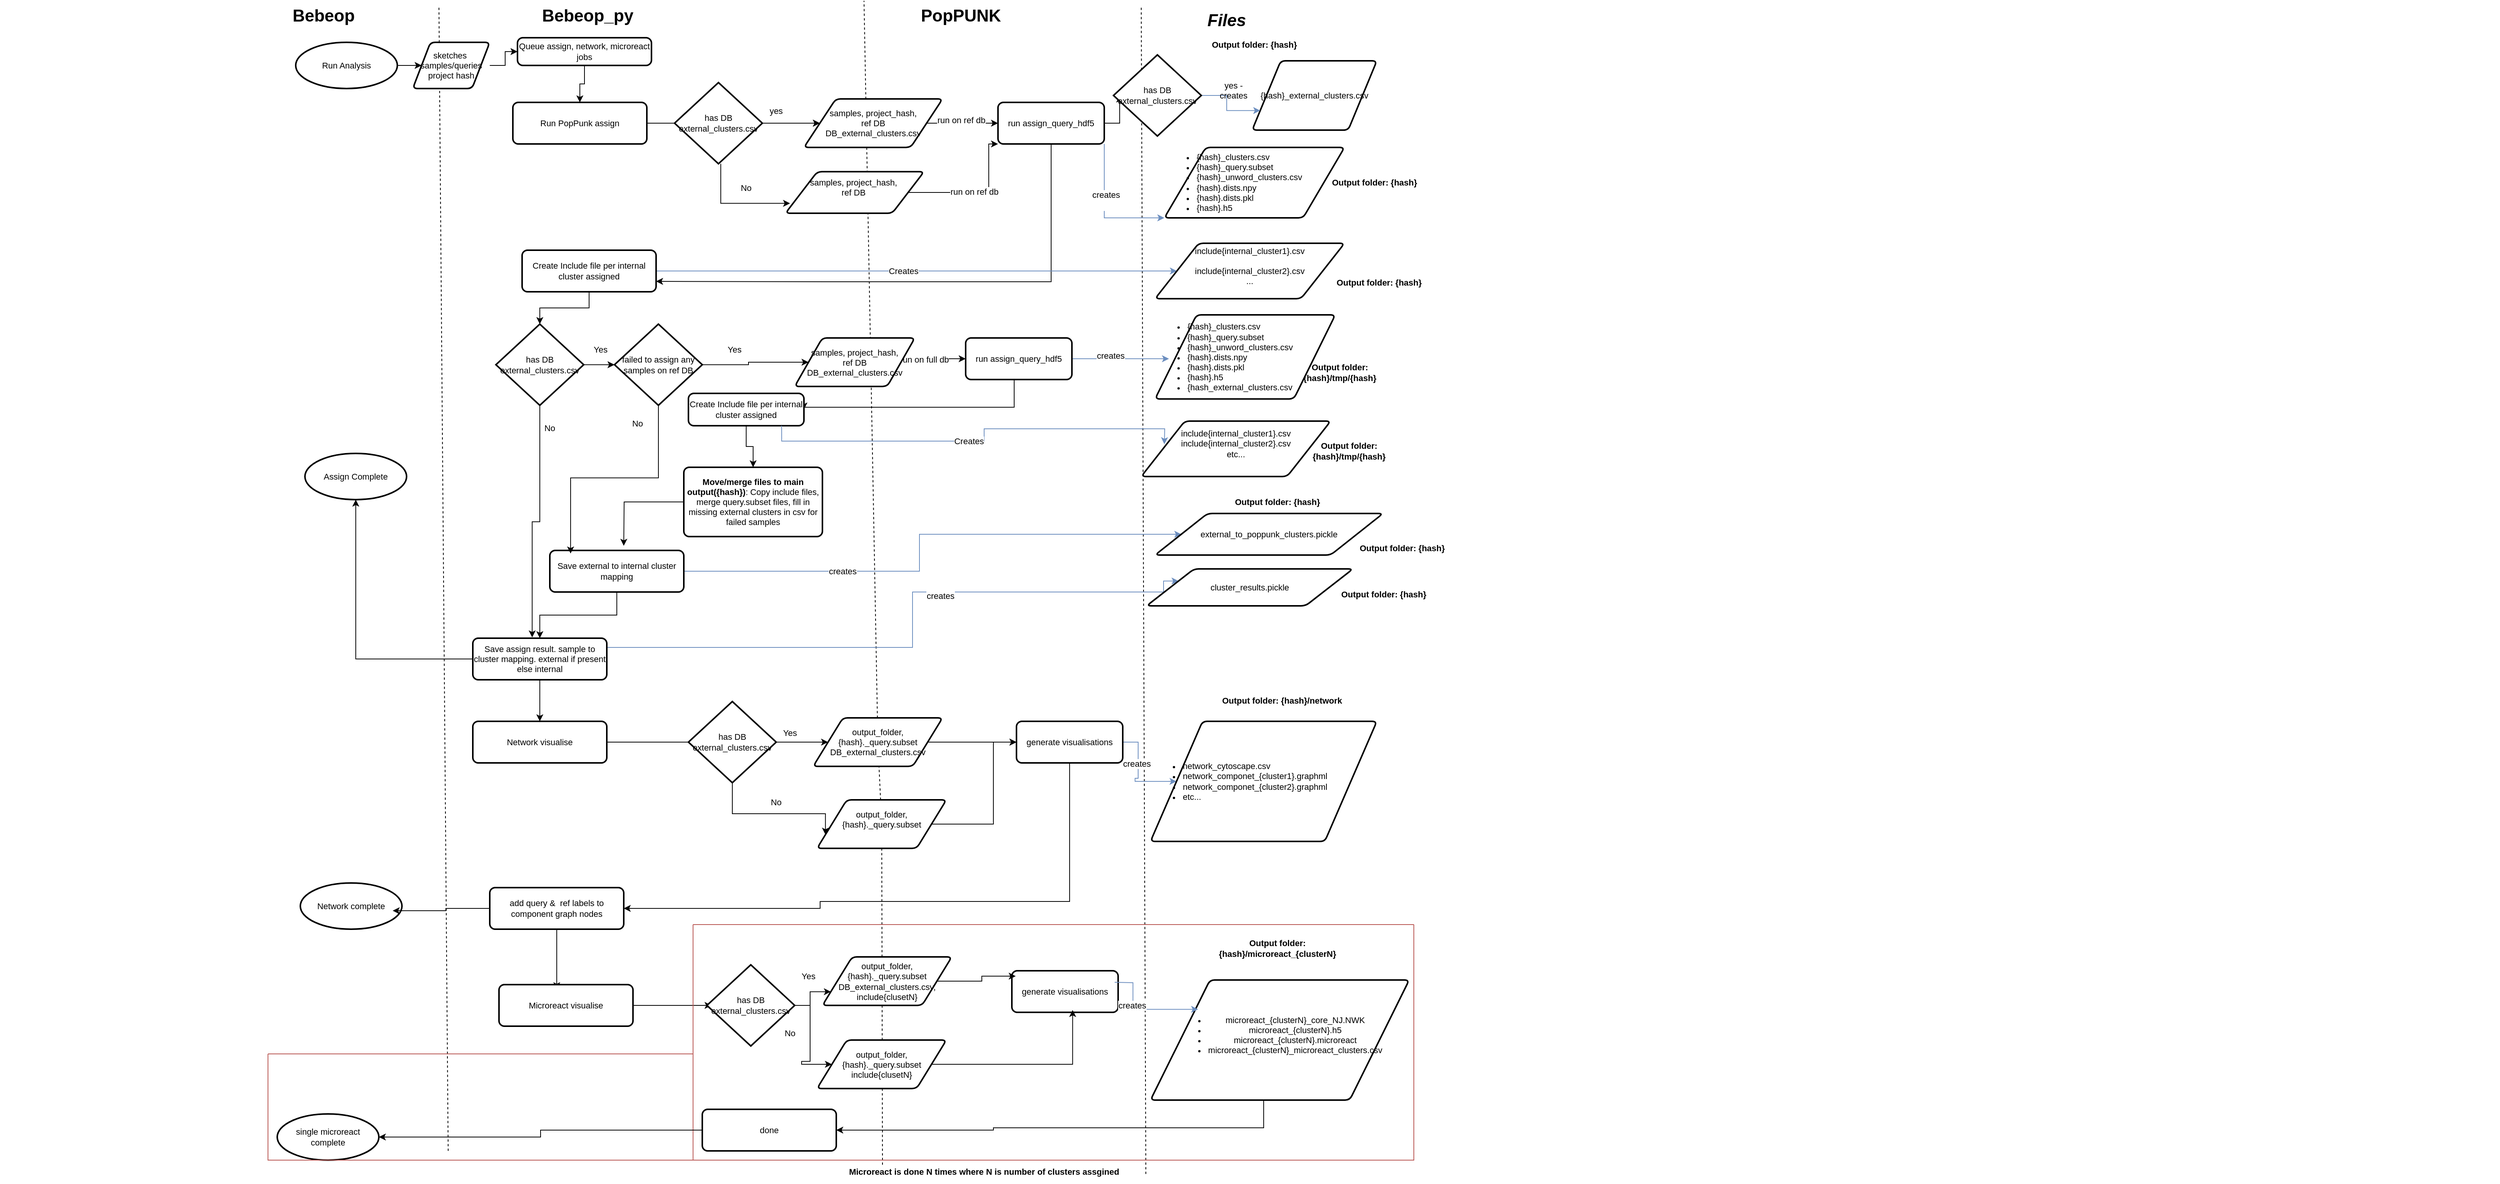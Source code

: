 <mxfile version="25.0.1">
  <diagram id="C5RBs43oDa-KdzZeNtuy" name="Page-1">
    <mxGraphModel grid="1" page="1" gridSize="6" guides="1" tooltips="1" connect="1" arrows="1" fold="1" pageScale="1" pageWidth="1378" pageHeight="984" math="0" shadow="0">
      <root>
        <mxCell id="WIyWlLk6GJQsqaUBKTNV-0" />
        <mxCell id="WIyWlLk6GJQsqaUBKTNV-1" parent="WIyWlLk6GJQsqaUBKTNV-0" />
        <mxCell id="Z4CQzeUx3cSbU9Yn9rdt-0" value="&lt;h1 style=&quot;margin-top: 0px;&quot;&gt;&lt;span style=&quot;background-color: initial;&quot;&gt;Bebeop&lt;/span&gt;&lt;/h1&gt;" style="text;html=1;whiteSpace=wrap;overflow=hidden;rounded=0;fontSize=11;" vertex="1" parent="WIyWlLk6GJQsqaUBKTNV-1">
          <mxGeometry x="6" width="180" height="36" as="geometry" />
        </mxCell>
        <mxCell id="Z4CQzeUx3cSbU9Yn9rdt-1" value="&lt;h1 style=&quot;margin-top: 0px;&quot;&gt;&lt;span style=&quot;background-color: initial;&quot;&gt;Bebeop_py&lt;/span&gt;&lt;/h1&gt;" style="text;html=1;whiteSpace=wrap;overflow=hidden;rounded=0;fontSize=11;" vertex="1" parent="WIyWlLk6GJQsqaUBKTNV-1">
          <mxGeometry x="330" width="180" height="36" as="geometry" />
        </mxCell>
        <mxCell id="Z4CQzeUx3cSbU9Yn9rdt-2" value="&lt;h1 style=&quot;margin-top: 0px;&quot;&gt;&lt;span style=&quot;background-color: initial;&quot;&gt;PopPUNK&lt;/span&gt;&lt;/h1&gt;" style="text;html=1;whiteSpace=wrap;overflow=hidden;rounded=0;fontSize=11;" vertex="1" parent="WIyWlLk6GJQsqaUBKTNV-1">
          <mxGeometry x="822" width="180" height="36" as="geometry" />
        </mxCell>
        <mxCell id="Z4CQzeUx3cSbU9Yn9rdt-3" value="&lt;h1 style=&quot;margin-top: 0px;&quot;&gt;&lt;span style=&quot;background-color: initial;&quot;&gt;&lt;i&gt;Files&lt;/i&gt;&lt;/span&gt;&lt;/h1&gt;&lt;div&gt;&lt;span style=&quot;background-color: initial;&quot;&gt;&lt;br&gt;&lt;/span&gt;&lt;/div&gt;" style="text;html=1;whiteSpace=wrap;overflow=hidden;rounded=0;fontSize=11;" vertex="1" parent="WIyWlLk6GJQsqaUBKTNV-1">
          <mxGeometry x="1194" y="6" width="180" height="36" as="geometry" />
        </mxCell>
        <mxCell id="Z4CQzeUx3cSbU9Yn9rdt-6" value="" style="endArrow=none;dashed=1;html=1;rounded=0;fontSize=11;" edge="1" parent="WIyWlLk6GJQsqaUBKTNV-1">
          <mxGeometry width="50" height="50" relative="1" as="geometry">
            <mxPoint x="210" y="1494" as="sourcePoint" />
            <mxPoint x="198" y="6" as="targetPoint" />
          </mxGeometry>
        </mxCell>
        <mxCell id="Z4CQzeUx3cSbU9Yn9rdt-7" value="" style="endArrow=none;dashed=1;html=1;rounded=0;fontSize=11;" edge="1" parent="WIyWlLk6GJQsqaUBKTNV-1" source="Z4CQzeUx3cSbU9Yn9rdt-116">
          <mxGeometry width="50" height="50" relative="1" as="geometry">
            <mxPoint x="762" y="1224" as="sourcePoint" />
            <mxPoint x="750" as="targetPoint" />
          </mxGeometry>
        </mxCell>
        <mxCell id="Z4CQzeUx3cSbU9Yn9rdt-8" value="" style="endArrow=none;dashed=1;html=1;rounded=0;fontSize=11;" edge="1" parent="WIyWlLk6GJQsqaUBKTNV-1">
          <mxGeometry width="50" height="50" relative="1" as="geometry">
            <mxPoint x="1116" y="1524" as="sourcePoint" />
            <mxPoint x="1110" y="6" as="targetPoint" />
          </mxGeometry>
        </mxCell>
        <mxCell id="Z4CQzeUx3cSbU9Yn9rdt-11" style="edgeStyle=orthogonalEdgeStyle;rounded=0;orthogonalLoop=1;jettySize=auto;html=1;exitX=1;exitY=0.5;exitDx=0;exitDy=0;exitPerimeter=0;entryX=0;entryY=0.5;entryDx=0;entryDy=0;fontSize=11;" edge="1" parent="WIyWlLk6GJQsqaUBKTNV-1" source="Z4CQzeUx3cSbU9Yn9rdt-13" target="Z4CQzeUx3cSbU9Yn9rdt-10">
          <mxGeometry relative="1" as="geometry" />
        </mxCell>
        <mxCell id="Z4CQzeUx3cSbU9Yn9rdt-9" value="Run Analysis" style="strokeWidth=2;html=1;shape=mxgraph.flowchart.start_1;whiteSpace=wrap;fontSize=11;" vertex="1" parent="WIyWlLk6GJQsqaUBKTNV-1">
          <mxGeometry x="12" y="54" width="132" height="60" as="geometry" />
        </mxCell>
        <mxCell id="Z4CQzeUx3cSbU9Yn9rdt-15" value="" style="edgeStyle=orthogonalEdgeStyle;rounded=0;orthogonalLoop=1;jettySize=auto;html=1;fontSize=11;" edge="1" parent="WIyWlLk6GJQsqaUBKTNV-1" source="Z4CQzeUx3cSbU9Yn9rdt-10" target="Z4CQzeUx3cSbU9Yn9rdt-14">
          <mxGeometry relative="1" as="geometry" />
        </mxCell>
        <mxCell id="Z4CQzeUx3cSbU9Yn9rdt-10" value="Queue assign, network, microreact jobs" style="rounded=1;whiteSpace=wrap;html=1;absoluteArcSize=1;arcSize=14;strokeWidth=2;fontSize=11;" vertex="1" parent="WIyWlLk6GJQsqaUBKTNV-1">
          <mxGeometry x="300" y="48" width="174" height="36" as="geometry" />
        </mxCell>
        <mxCell id="Z4CQzeUx3cSbU9Yn9rdt-12" value="" style="edgeStyle=orthogonalEdgeStyle;rounded=0;orthogonalLoop=1;jettySize=auto;html=1;exitX=1;exitY=0.5;exitDx=0;exitDy=0;exitPerimeter=0;entryX=0;entryY=0.5;entryDx=0;entryDy=0;fontSize=11;" edge="1" parent="WIyWlLk6GJQsqaUBKTNV-1" source="Z4CQzeUx3cSbU9Yn9rdt-9" target="Z4CQzeUx3cSbU9Yn9rdt-13">
          <mxGeometry relative="1" as="geometry">
            <mxPoint x="144" y="84" as="sourcePoint" />
            <mxPoint x="336" y="75" as="targetPoint" />
          </mxGeometry>
        </mxCell>
        <mxCell id="Z4CQzeUx3cSbU9Yn9rdt-13" value="&lt;font&gt;sketches&amp;nbsp;&lt;/font&gt;&lt;div&gt;&lt;font&gt;samples/queries&lt;/font&gt;&lt;/div&gt;&lt;div&gt;&lt;font&gt;project hash&lt;/font&gt;&lt;/div&gt;" style="shape=parallelogram;html=1;strokeWidth=2;perimeter=parallelogramPerimeter;whiteSpace=wrap;rounded=1;arcSize=12;size=0.23;fontSize=11;" vertex="1" parent="WIyWlLk6GJQsqaUBKTNV-1">
          <mxGeometry x="164" y="54" width="100" height="60" as="geometry" />
        </mxCell>
        <mxCell id="Z4CQzeUx3cSbU9Yn9rdt-17" style="edgeStyle=orthogonalEdgeStyle;rounded=0;orthogonalLoop=1;jettySize=auto;html=1;fontSize=11;" edge="1" parent="WIyWlLk6GJQsqaUBKTNV-1" source="Z4CQzeUx3cSbU9Yn9rdt-18" target="Z4CQzeUx3cSbU9Yn9rdt-16">
          <mxGeometry relative="1" as="geometry" />
        </mxCell>
        <mxCell id="Z4CQzeUx3cSbU9Yn9rdt-89" value="run on ref db" style="edgeLabel;html=1;align=center;verticalAlign=middle;resizable=0;points=[];fontSize=11;" connectable="0" vertex="1" parent="Z4CQzeUx3cSbU9Yn9rdt-17">
          <mxGeometry x="-0.043" y="4" relative="1" as="geometry">
            <mxPoint as="offset" />
          </mxGeometry>
        </mxCell>
        <mxCell id="Z4CQzeUx3cSbU9Yn9rdt-14" value="Run PopPunk assign" style="rounded=1;whiteSpace=wrap;html=1;absoluteArcSize=1;arcSize=14;strokeWidth=2;fontSize=11;" vertex="1" parent="WIyWlLk6GJQsqaUBKTNV-1">
          <mxGeometry x="294" y="132" width="174" height="54" as="geometry" />
        </mxCell>
        <mxCell id="Z4CQzeUx3cSbU9Yn9rdt-35" style="edgeStyle=orthogonalEdgeStyle;rounded=0;orthogonalLoop=1;jettySize=auto;html=1;exitX=1;exitY=1;exitDx=0;exitDy=0;fillColor=#dae8fc;strokeColor=#6c8ebf;fontSize=11;" edge="1" parent="WIyWlLk6GJQsqaUBKTNV-1" source="Z4CQzeUx3cSbU9Yn9rdt-16" target="Z4CQzeUx3cSbU9Yn9rdt-28">
          <mxGeometry relative="1" as="geometry">
            <Array as="points">
              <mxPoint x="1062" y="282" />
            </Array>
          </mxGeometry>
        </mxCell>
        <mxCell id="Z4CQzeUx3cSbU9Yn9rdt-65" value="creates&lt;div&gt;&lt;br&gt;&lt;/div&gt;" style="edgeLabel;html=1;align=center;verticalAlign=middle;resizable=0;points=[];fontSize=11;" connectable="0" vertex="1" parent="Z4CQzeUx3cSbU9Yn9rdt-35">
          <mxGeometry x="-0.161" y="2" relative="1" as="geometry">
            <mxPoint as="offset" />
          </mxGeometry>
        </mxCell>
        <mxCell id="Z4CQzeUx3cSbU9Yn9rdt-37" style="edgeStyle=orthogonalEdgeStyle;rounded=0;orthogonalLoop=1;jettySize=auto;html=1;fontSize=11;" edge="1" parent="WIyWlLk6GJQsqaUBKTNV-1" source="Z4CQzeUx3cSbU9Yn9rdt-16" target="Z4CQzeUx3cSbU9Yn9rdt-36">
          <mxGeometry relative="1" as="geometry" />
        </mxCell>
        <mxCell id="Z4CQzeUx3cSbU9Yn9rdt-42" style="edgeStyle=orthogonalEdgeStyle;rounded=0;orthogonalLoop=1;jettySize=auto;html=1;entryX=1;entryY=0.75;entryDx=0;entryDy=0;fontSize=11;" edge="1" parent="WIyWlLk6GJQsqaUBKTNV-1" source="Z4CQzeUx3cSbU9Yn9rdt-16" target="Z4CQzeUx3cSbU9Yn9rdt-41">
          <mxGeometry relative="1" as="geometry">
            <Array as="points">
              <mxPoint x="993" y="365" />
              <mxPoint x="702" y="365" />
            </Array>
          </mxGeometry>
        </mxCell>
        <mxCell id="Z4CQzeUx3cSbU9Yn9rdt-16" value="run assign_query_hdf5" style="rounded=1;whiteSpace=wrap;html=1;absoluteArcSize=1;arcSize=14;strokeWidth=2;fontSize=11;" vertex="1" parent="WIyWlLk6GJQsqaUBKTNV-1">
          <mxGeometry x="924" y="132" width="138" height="54" as="geometry" />
        </mxCell>
        <mxCell id="Z4CQzeUx3cSbU9Yn9rdt-19" value="" style="edgeStyle=orthogonalEdgeStyle;rounded=0;orthogonalLoop=1;jettySize=auto;html=1;fontSize=11;" edge="1" parent="WIyWlLk6GJQsqaUBKTNV-1" source="Z4CQzeUx3cSbU9Yn9rdt-14" target="Z4CQzeUx3cSbU9Yn9rdt-18">
          <mxGeometry relative="1" as="geometry">
            <mxPoint x="510" y="159" as="sourcePoint" />
            <mxPoint x="894" y="156" as="targetPoint" />
          </mxGeometry>
        </mxCell>
        <mxCell id="Z4CQzeUx3cSbU9Yn9rdt-18" value="&lt;font&gt;samples, project_hash,&lt;/font&gt;&lt;div&gt;&lt;font&gt;&amp;nbsp;ref DB&amp;nbsp;&lt;/font&gt;&lt;div&gt;&lt;font&gt;DB_external_clusters.csv&lt;/font&gt;&lt;/div&gt;&lt;/div&gt;" style="shape=parallelogram;html=1;strokeWidth=2;perimeter=parallelogramPerimeter;whiteSpace=wrap;rounded=1;arcSize=12;size=0.23;fontSize=11;" vertex="1" parent="WIyWlLk6GJQsqaUBKTNV-1">
          <mxGeometry x="672" y="127.5" width="180" height="63" as="geometry" />
        </mxCell>
        <mxCell id="Z4CQzeUx3cSbU9Yn9rdt-21" value="" style="edgeStyle=orthogonalEdgeStyle;rounded=0;orthogonalLoop=1;jettySize=auto;html=1;fontSize=11;" edge="1" parent="WIyWlLk6GJQsqaUBKTNV-1" source="Z4CQzeUx3cSbU9Yn9rdt-20" target="Z4CQzeUx3cSbU9Yn9rdt-18">
          <mxGeometry relative="1" as="geometry" />
        </mxCell>
        <mxCell id="Z4CQzeUx3cSbU9Yn9rdt-20" value="&lt;font&gt;has DB external_clusters.csv&lt;/font&gt;" style="strokeWidth=2;html=1;shape=mxgraph.flowchart.decision;whiteSpace=wrap;fontSize=11;" vertex="1" parent="WIyWlLk6GJQsqaUBKTNV-1">
          <mxGeometry x="504" y="106.25" width="114" height="105.5" as="geometry" />
        </mxCell>
        <mxCell id="Z4CQzeUx3cSbU9Yn9rdt-22" value="yes" style="text;html=1;align=center;verticalAlign=middle;whiteSpace=wrap;rounded=0;fontSize=11;" vertex="1" parent="WIyWlLk6GJQsqaUBKTNV-1">
          <mxGeometry x="606" y="127.5" width="60" height="30" as="geometry" />
        </mxCell>
        <mxCell id="Z4CQzeUx3cSbU9Yn9rdt-26" style="edgeStyle=orthogonalEdgeStyle;rounded=0;orthogonalLoop=1;jettySize=auto;html=1;fontSize=11;" edge="1" parent="WIyWlLk6GJQsqaUBKTNV-1" source="Z4CQzeUx3cSbU9Yn9rdt-23">
          <mxGeometry relative="1" as="geometry">
            <mxPoint x="924" y="186" as="targetPoint" />
            <Array as="points">
              <mxPoint x="912" y="249" />
              <mxPoint x="912" y="186" />
            </Array>
          </mxGeometry>
        </mxCell>
        <mxCell id="Z4CQzeUx3cSbU9Yn9rdt-92" value="run on ref db" style="edgeLabel;html=1;align=center;verticalAlign=middle;resizable=0;points=[];fontSize=11;" connectable="0" vertex="1" parent="Z4CQzeUx3cSbU9Yn9rdt-26">
          <mxGeometry x="-0.048" y="1" relative="1" as="geometry">
            <mxPoint as="offset" />
          </mxGeometry>
        </mxCell>
        <mxCell id="Z4CQzeUx3cSbU9Yn9rdt-23" value="&lt;font&gt;samples, project_hash,&amp;nbsp;&lt;/font&gt;&lt;div&gt;&lt;font&gt;ref DB&amp;nbsp;&lt;/font&gt;&lt;div&gt;&lt;br&gt;&lt;/div&gt;&lt;/div&gt;" style="shape=parallelogram;html=1;strokeWidth=2;perimeter=parallelogramPerimeter;whiteSpace=wrap;rounded=1;arcSize=12;size=0.23;fontSize=11;" vertex="1" parent="WIyWlLk6GJQsqaUBKTNV-1">
          <mxGeometry x="648" y="222" width="180" height="54" as="geometry" />
        </mxCell>
        <mxCell id="Z4CQzeUx3cSbU9Yn9rdt-25" style="edgeStyle=orthogonalEdgeStyle;rounded=0;orthogonalLoop=1;jettySize=auto;html=1;entryX=0.033;entryY=0.762;entryDx=0;entryDy=0;entryPerimeter=0;fontSize=11;" edge="1" parent="WIyWlLk6GJQsqaUBKTNV-1" source="Z4CQzeUx3cSbU9Yn9rdt-20" target="Z4CQzeUx3cSbU9Yn9rdt-23">
          <mxGeometry relative="1" as="geometry">
            <Array as="points">
              <mxPoint x="564" y="263" />
            </Array>
          </mxGeometry>
        </mxCell>
        <mxCell id="Z4CQzeUx3cSbU9Yn9rdt-27" value="No" style="text;html=1;align=center;verticalAlign=middle;whiteSpace=wrap;rounded=0;fontSize=11;" vertex="1" parent="WIyWlLk6GJQsqaUBKTNV-1">
          <mxGeometry x="567" y="228" width="60" height="30" as="geometry" />
        </mxCell>
        <mxCell id="Z4CQzeUx3cSbU9Yn9rdt-28" value="&lt;ul&gt;&lt;li&gt;&lt;span style=&quot;background-color: initial;&quot;&gt;&lt;font&gt;{hash}_clusters.csv&lt;/font&gt;&lt;/span&gt;&lt;/li&gt;&lt;li&gt;&lt;font&gt;{hash}_query.subset&lt;/font&gt;&lt;/li&gt;&lt;li&gt;&lt;font&gt;{hash}_unword_clusters.csv&lt;/font&gt;&lt;/li&gt;&lt;li&gt;&lt;font&gt;{hash}.dists.npy&lt;/font&gt;&lt;/li&gt;&lt;li&gt;&lt;font&gt;{hash}.dists.pkl&lt;/font&gt;&lt;/li&gt;&lt;li&gt;&lt;font&gt;{hash}.h5&lt;/font&gt;&lt;/li&gt;&lt;/ul&gt;" style="shape=parallelogram;html=1;strokeWidth=2;perimeter=parallelogramPerimeter;whiteSpace=wrap;rounded=1;arcSize=12;size=0.23;align=left;fontSize=11;" vertex="1" parent="WIyWlLk6GJQsqaUBKTNV-1">
          <mxGeometry x="1140" y="190.5" width="234" height="91.5" as="geometry" />
        </mxCell>
        <mxCell id="Z4CQzeUx3cSbU9Yn9rdt-30" value="Output folder: {hash}" style="text;html=1;align=center;verticalAlign=middle;whiteSpace=wrap;rounded=0;fontStyle=1;fontSize=11;" vertex="1" parent="WIyWlLk6GJQsqaUBKTNV-1">
          <mxGeometry x="1146" y="36" width="222" height="42" as="geometry" />
        </mxCell>
        <mxCell id="Z4CQzeUx3cSbU9Yn9rdt-31" value="&lt;font&gt;{hash}_external_clusters.csv&lt;/font&gt;" style="shape=parallelogram;html=1;strokeWidth=2;perimeter=parallelogramPerimeter;whiteSpace=wrap;rounded=1;arcSize=12;size=0.23;fontSize=11;" vertex="1" parent="WIyWlLk6GJQsqaUBKTNV-1">
          <mxGeometry x="1254" y="78" width="162" height="90" as="geometry" />
        </mxCell>
        <mxCell id="Z4CQzeUx3cSbU9Yn9rdt-38" style="edgeStyle=orthogonalEdgeStyle;rounded=0;orthogonalLoop=1;jettySize=auto;html=1;entryX=0;entryY=0.75;entryDx=0;entryDy=0;fillColor=#dae8fc;strokeColor=#6c8ebf;fontSize=11;" edge="1" parent="WIyWlLk6GJQsqaUBKTNV-1" source="Z4CQzeUx3cSbU9Yn9rdt-36" target="Z4CQzeUx3cSbU9Yn9rdt-31">
          <mxGeometry relative="1" as="geometry" />
        </mxCell>
        <mxCell id="Z4CQzeUx3cSbU9Yn9rdt-36" value="&lt;font&gt;has DB external_clusters.csv&lt;/font&gt;" style="strokeWidth=2;html=1;shape=mxgraph.flowchart.decision;whiteSpace=wrap;fontSize=11;" vertex="1" parent="WIyWlLk6GJQsqaUBKTNV-1">
          <mxGeometry x="1074" y="70.25" width="114" height="105.5" as="geometry" />
        </mxCell>
        <mxCell id="Z4CQzeUx3cSbU9Yn9rdt-40" value="yes - creates&lt;div&gt;&lt;br&gt;&lt;/div&gt;" style="text;html=1;align=center;verticalAlign=middle;whiteSpace=wrap;rounded=0;fontSize=11;" vertex="1" parent="WIyWlLk6GJQsqaUBKTNV-1">
          <mxGeometry x="1200" y="108" width="60" height="30" as="geometry" />
        </mxCell>
        <mxCell id="Z4CQzeUx3cSbU9Yn9rdt-47" value="" style="edgeStyle=orthogonalEdgeStyle;rounded=0;orthogonalLoop=1;jettySize=auto;html=1;fontSize=11;" edge="1" parent="WIyWlLk6GJQsqaUBKTNV-1" source="Z4CQzeUx3cSbU9Yn9rdt-41" target="Z4CQzeUx3cSbU9Yn9rdt-45">
          <mxGeometry relative="1" as="geometry" />
        </mxCell>
        <mxCell id="Z4CQzeUx3cSbU9Yn9rdt-62" style="edgeStyle=orthogonalEdgeStyle;rounded=0;orthogonalLoop=1;jettySize=auto;html=1;entryX=0;entryY=0.5;entryDx=0;entryDy=0;fillColor=#dae8fc;strokeColor=#6c8ebf;fontSize=11;" edge="1" parent="WIyWlLk6GJQsqaUBKTNV-1" source="Z4CQzeUx3cSbU9Yn9rdt-41" target="Z4CQzeUx3cSbU9Yn9rdt-44">
          <mxGeometry relative="1" as="geometry" />
        </mxCell>
        <mxCell id="Z4CQzeUx3cSbU9Yn9rdt-63" value="Creates" style="edgeLabel;html=1;align=center;verticalAlign=middle;resizable=0;points=[];fontSize=11;" connectable="0" vertex="1" parent="Z4CQzeUx3cSbU9Yn9rdt-62">
          <mxGeometry x="-0.051" relative="1" as="geometry">
            <mxPoint as="offset" />
          </mxGeometry>
        </mxCell>
        <mxCell id="Z4CQzeUx3cSbU9Yn9rdt-41" value="Create Include file per internal cluster assigned" style="rounded=1;whiteSpace=wrap;html=1;absoluteArcSize=1;arcSize=14;strokeWidth=2;fontSize=11;" vertex="1" parent="WIyWlLk6GJQsqaUBKTNV-1">
          <mxGeometry x="306" y="324" width="174" height="54" as="geometry" />
        </mxCell>
        <mxCell id="Z4CQzeUx3cSbU9Yn9rdt-44" value="&lt;span style=&quot;background-color: initial;&quot;&gt;include{internal_cluster1}.csv&lt;/span&gt;&lt;div&gt;&lt;span style=&quot;color: rgba(0, 0, 0, 0); font-family: monospace; text-align: start; text-wrap-mode: nowrap;&quot;&gt;%3CmxGraphModel%3E%3Croot%3E%3CmxCell%20id%3D%220%22%2F%3E%3CmxCell%20id%3D%221%22%20parent%3D%220%22%2F%3E%3CmxCell%20id%3D%222%22%20value%3D%22Run%20PopPunk%20assign%22%20style%3D%22rounded%3D1%3BwhiteSpace%3Dwrap%3Bhtml%3D1%3BabsoluteArcSize%3D1%3BarcSize%3D14%3BstrokeWidth%3D2%3B%22%20vertex%3D%221%22%20parent%3D%221%22%3E%3CmxGeometry%20x%3D%22294%22%20y%3D%22132%22%20width%3D%22174%22%20height%3D%2254%22%20as%3D%22geometry%22%2F%3E%3C%2FmxCell%3E%3C%2Froot%3E%3C%2FmxGraphModel%3E&lt;/span&gt;&lt;span style=&quot;background-color: initial;&quot;&gt;&lt;/span&gt;&lt;/div&gt;&lt;div&gt;&lt;span style=&quot;background-color: initial;&quot;&gt;include{internal_cluster2}.csv&lt;/span&gt;&lt;/div&gt;&lt;div&gt;...&lt;br&gt;&lt;div&gt;&lt;span style=&quot;color: rgba(0, 0, 0, 0); font-family: monospace; text-align: start; text-wrap-mode: nowrap;&quot;&gt;%3CmxGraphModel%3E%3Croot%3E%3CmxCell%20id%3D%220%22%2F%3E%3CmxCell%20id%3D%221%22%20parent%3D%220%22%2F%3E%3CmxCell%20id%3D%222%22%20value%3D%22Run%20PopPunk%20assign%22%20style%3D%22rounded%3D1%3BwhiteSpace%3Dwrap%3Bhtml%3D1%3BabsoluteArcSize%3D1%3BarcSize%3D14%3BstrokeWidth%3D2%3B%22%20vertex%3D%221%22%20parent%3D%221%22%3E%3CmxGeometry%20x%3D%22294%22%20y%3D%22132%22%20width%3D%22174%22%20height%3D%2254%22%20as%3D%22geometry%22%2F%3E%3C%2FmxCell%3E%3C%2Froot%3E%3C%2FmxGraphModel%3E&lt;/span&gt;&lt;/div&gt;&lt;/div&gt;" style="shape=parallelogram;html=1;strokeWidth=2;perimeter=parallelogramPerimeter;whiteSpace=wrap;rounded=1;arcSize=12;size=0.23;fontSize=11;" vertex="1" parent="WIyWlLk6GJQsqaUBKTNV-1">
          <mxGeometry x="1128" y="315" width="246" height="72" as="geometry" />
        </mxCell>
        <mxCell id="Z4CQzeUx3cSbU9Yn9rdt-67" style="edgeStyle=orthogonalEdgeStyle;rounded=0;orthogonalLoop=1;jettySize=auto;html=1;fontSize=11;" edge="1" parent="WIyWlLk6GJQsqaUBKTNV-1" source="Z4CQzeUx3cSbU9Yn9rdt-45" target="Z4CQzeUx3cSbU9Yn9rdt-66">
          <mxGeometry relative="1" as="geometry" />
        </mxCell>
        <mxCell id="Z4CQzeUx3cSbU9Yn9rdt-45" value="&lt;font&gt;has DB external_clusters.csv&lt;/font&gt;" style="strokeWidth=2;html=1;shape=mxgraph.flowchart.decision;whiteSpace=wrap;fontSize=11;" vertex="1" parent="WIyWlLk6GJQsqaUBKTNV-1">
          <mxGeometry x="272" y="420" width="114" height="105.5" as="geometry" />
        </mxCell>
        <mxCell id="Z4CQzeUx3cSbU9Yn9rdt-51" style="edgeStyle=orthogonalEdgeStyle;rounded=0;orthogonalLoop=1;jettySize=auto;html=1;fontSize=11;" edge="1" parent="WIyWlLk6GJQsqaUBKTNV-1" source="Z4CQzeUx3cSbU9Yn9rdt-49" target="Z4CQzeUx3cSbU9Yn9rdt-50">
          <mxGeometry relative="1" as="geometry" />
        </mxCell>
        <mxCell id="Z4CQzeUx3cSbU9Yn9rdt-56" style="edgeStyle=orthogonalEdgeStyle;rounded=0;orthogonalLoop=1;jettySize=auto;html=1;fillColor=#dae8fc;strokeColor=#6c8ebf;entryX=0;entryY=0.25;entryDx=0;entryDy=0;fontSize=11;" edge="1" parent="WIyWlLk6GJQsqaUBKTNV-1" source="Z4CQzeUx3cSbU9Yn9rdt-49" target="Z4CQzeUx3cSbU9Yn9rdt-55">
          <mxGeometry relative="1" as="geometry">
            <mxPoint x="1092" y="672" as="targetPoint" />
            <Array as="points">
              <mxPoint x="813" y="840" />
              <mxPoint x="813" y="768" />
              <mxPoint x="1139" y="768" />
              <mxPoint x="1139" y="754" />
            </Array>
          </mxGeometry>
        </mxCell>
        <mxCell id="Z4CQzeUx3cSbU9Yn9rdt-64" value="creates" style="edgeLabel;html=1;align=center;verticalAlign=middle;resizable=0;points=[];fontSize=11;" connectable="0" vertex="1" parent="Z4CQzeUx3cSbU9Yn9rdt-56">
          <mxGeometry x="0.218" y="-5" relative="1" as="geometry">
            <mxPoint as="offset" />
          </mxGeometry>
        </mxCell>
        <mxCell id="Z4CQzeUx3cSbU9Yn9rdt-112" style="edgeStyle=orthogonalEdgeStyle;rounded=0;orthogonalLoop=1;jettySize=auto;html=1;entryX=0.5;entryY=0;entryDx=0;entryDy=0;fontSize=11;" edge="1" parent="WIyWlLk6GJQsqaUBKTNV-1" source="Z4CQzeUx3cSbU9Yn9rdt-49" target="Z4CQzeUx3cSbU9Yn9rdt-111">
          <mxGeometry relative="1" as="geometry" />
        </mxCell>
        <mxCell id="Z4CQzeUx3cSbU9Yn9rdt-49" value="Save assign result. sample to cluster mapping. external if present else internal" style="rounded=1;whiteSpace=wrap;html=1;absoluteArcSize=1;arcSize=14;strokeWidth=2;fontSize=11;" vertex="1" parent="WIyWlLk6GJQsqaUBKTNV-1">
          <mxGeometry x="242" y="828" width="174" height="54" as="geometry" />
        </mxCell>
        <mxCell id="Z4CQzeUx3cSbU9Yn9rdt-50" value="Assign Complete" style="strokeWidth=2;html=1;shape=mxgraph.flowchart.start_1;whiteSpace=wrap;fontSize=11;" vertex="1" parent="WIyWlLk6GJQsqaUBKTNV-1">
          <mxGeometry x="24" y="588" width="132" height="60" as="geometry" />
        </mxCell>
        <mxCell id="Z4CQzeUx3cSbU9Yn9rdt-52" style="edgeStyle=orthogonalEdgeStyle;rounded=0;orthogonalLoop=1;jettySize=auto;html=1;entryX=0.443;entryY=-0.019;entryDx=0;entryDy=0;entryPerimeter=0;fontSize=11;" edge="1" parent="WIyWlLk6GJQsqaUBKTNV-1" source="Z4CQzeUx3cSbU9Yn9rdt-45" target="Z4CQzeUx3cSbU9Yn9rdt-49">
          <mxGeometry relative="1" as="geometry" />
        </mxCell>
        <mxCell id="Z4CQzeUx3cSbU9Yn9rdt-53" value="No" style="text;html=1;align=center;verticalAlign=middle;whiteSpace=wrap;rounded=0;fontSize=11;" vertex="1" parent="WIyWlLk6GJQsqaUBKTNV-1">
          <mxGeometry x="312" y="540" width="60" height="30" as="geometry" />
        </mxCell>
        <mxCell id="Z4CQzeUx3cSbU9Yn9rdt-55" value="&lt;div&gt;&lt;span style=&quot;color: rgba(0, 0, 0, 0); font-family: monospace; text-align: start; text-wrap-mode: nowrap;&quot;&gt;%3CmxGraphModel%3E%3Croot%3E%3CmxCell%20id%3D%220%22%2F%3E%3CmxCell%20id%3D%221%22%20parent%3D%220%22%2F%3E%3CmxCell%20id%3D%222%22%20value%3D%22Run%20PopPunk%20assign%22%20style%3D%22rounded%3D1%3BwhiteSpace%3Dwrap%3Bhtml%3D1%3BabsoluteArcSize%3D1%3BarcSize%3D14%3BstrokeWidth%3D2%3B%22%20vertex%3D%221%22%20parent%3D%221%22%3E%3CmxGeometry%20x%3D%22294%22%20y%3D%22132%22%20width%3D%22174%22%20height%3D%2254%22%20as%3D%22geometry%22%2F%3E%3C%2FmxCell%3E%3C%2Froot%3E%3C%2FmxGraphModel%3E&lt;/span&gt;&lt;span style=&quot;background-color: initial;&quot;&gt;&lt;/span&gt;&lt;/div&gt;&lt;div&gt;cluster_results.pickle&lt;/div&gt;&lt;div&gt;&lt;div&gt;&lt;span style=&quot;color: rgba(0, 0, 0, 0); font-family: monospace; text-align: start; text-wrap-mode: nowrap;&quot;&gt;%3CmxGraphModel%3E%3Croot%3E%3CmxCell%20id%3D%220%22%2F%3E%3CmxCell%20id%3D%221%22%20parent%3D%220%22%2F%3E%3CmxCell%20id%3D%222%22%20value%3D%22Run%20PopPunk%20assign%22%20style%3D%22rounded%3D1%3BwhiteSpace%3Dwrap%3Bhtml%3D1%3BabsoluteArcSize%3D1%3BarcSize%3D14%3BstrokeWidth%3D2%3B%22%20vertex%3D%221%22%20parent%3D%221%22%3E%3CmxGeometry%20x%3D%22294%22%20y%3D%22132%22%20width%3D%22174%22%20height%3D%2254%22%20as%3D%22geometry%22%2F%3E%3C%2FmxCell%3E%3C%2Froot%3E%3C%2FmxGraphModel%3E&lt;/span&gt;&lt;/div&gt;&lt;/div&gt;" style="shape=parallelogram;html=1;strokeWidth=2;perimeter=parallelogramPerimeter;whiteSpace=wrap;rounded=1;arcSize=12;size=0.23;fontSize=11;" vertex="1" parent="WIyWlLk6GJQsqaUBKTNV-1">
          <mxGeometry x="1117" y="738" width="268" height="48" as="geometry" />
        </mxCell>
        <mxCell id="Z4CQzeUx3cSbU9Yn9rdt-86" style="edgeStyle=orthogonalEdgeStyle;rounded=0;orthogonalLoop=1;jettySize=auto;html=1;fontSize=11;" edge="1" parent="WIyWlLk6GJQsqaUBKTNV-1" source="Z4CQzeUx3cSbU9Yn9rdt-66" target="Z4CQzeUx3cSbU9Yn9rdt-85">
          <mxGeometry relative="1" as="geometry" />
        </mxCell>
        <mxCell id="Z4CQzeUx3cSbU9Yn9rdt-66" value="&lt;font&gt;failed to assign any samples on ref DB&lt;/font&gt;" style="strokeWidth=2;html=1;shape=mxgraph.flowchart.decision;whiteSpace=wrap;fontSize=11;" vertex="1" parent="WIyWlLk6GJQsqaUBKTNV-1">
          <mxGeometry x="426" y="420" width="114" height="105.5" as="geometry" />
        </mxCell>
        <mxCell id="Z4CQzeUx3cSbU9Yn9rdt-68" value="Yes" style="text;html=1;align=center;verticalAlign=middle;whiteSpace=wrap;rounded=0;fontSize=11;" vertex="1" parent="WIyWlLk6GJQsqaUBKTNV-1">
          <mxGeometry x="378" y="438" width="60" height="30" as="geometry" />
        </mxCell>
        <mxCell id="Z4CQzeUx3cSbU9Yn9rdt-75" style="edgeStyle=orthogonalEdgeStyle;rounded=0;orthogonalLoop=1;jettySize=auto;html=1;entryX=0;entryY=0.5;entryDx=0;entryDy=0;fillColor=#dae8fc;strokeColor=#6c8ebf;fontSize=11;" edge="1" parent="WIyWlLk6GJQsqaUBKTNV-1" source="Z4CQzeUx3cSbU9Yn9rdt-69" target="Z4CQzeUx3cSbU9Yn9rdt-74">
          <mxGeometry relative="1" as="geometry" />
        </mxCell>
        <mxCell id="Z4CQzeUx3cSbU9Yn9rdt-76" value="creates" style="edgeLabel;html=1;align=center;verticalAlign=middle;resizable=0;points=[];fontSize=11;" connectable="0" vertex="1" parent="Z4CQzeUx3cSbU9Yn9rdt-75">
          <mxGeometry x="-0.406" relative="1" as="geometry">
            <mxPoint as="offset" />
          </mxGeometry>
        </mxCell>
        <mxCell id="Z4CQzeUx3cSbU9Yn9rdt-78" style="edgeStyle=orthogonalEdgeStyle;rounded=0;orthogonalLoop=1;jettySize=auto;html=1;fontSize=11;" edge="1" parent="WIyWlLk6GJQsqaUBKTNV-1" source="Z4CQzeUx3cSbU9Yn9rdt-69" target="Z4CQzeUx3cSbU9Yn9rdt-49">
          <mxGeometry relative="1" as="geometry" />
        </mxCell>
        <mxCell id="Z4CQzeUx3cSbU9Yn9rdt-69" value="Save external to internal cluster mapping" style="rounded=1;whiteSpace=wrap;html=1;absoluteArcSize=1;arcSize=14;strokeWidth=2;fontSize=11;" vertex="1" parent="WIyWlLk6GJQsqaUBKTNV-1">
          <mxGeometry x="342" y="714" width="174" height="54" as="geometry" />
        </mxCell>
        <mxCell id="Z4CQzeUx3cSbU9Yn9rdt-71" style="edgeStyle=orthogonalEdgeStyle;rounded=0;orthogonalLoop=1;jettySize=auto;html=1;entryX=0.155;entryY=0.074;entryDx=0;entryDy=0;entryPerimeter=0;fontSize=11;" edge="1" parent="WIyWlLk6GJQsqaUBKTNV-1" source="Z4CQzeUx3cSbU9Yn9rdt-66" target="Z4CQzeUx3cSbU9Yn9rdt-69">
          <mxGeometry relative="1" as="geometry" />
        </mxCell>
        <mxCell id="Z4CQzeUx3cSbU9Yn9rdt-73" value="No" style="text;html=1;align=center;verticalAlign=middle;whiteSpace=wrap;rounded=0;fontSize=11;" vertex="1" parent="WIyWlLk6GJQsqaUBKTNV-1">
          <mxGeometry x="426" y="534" width="60" height="30" as="geometry" />
        </mxCell>
        <mxCell id="Z4CQzeUx3cSbU9Yn9rdt-74" value="external_to_poppunk_clusters.pickle" style="shape=parallelogram;html=1;strokeWidth=2;perimeter=parallelogramPerimeter;whiteSpace=wrap;rounded=1;arcSize=12;size=0.23;fontSize=11;" vertex="1" parent="WIyWlLk6GJQsqaUBKTNV-1">
          <mxGeometry x="1128" y="666" width="296" height="54" as="geometry" />
        </mxCell>
        <mxCell id="Z4CQzeUx3cSbU9Yn9rdt-79" value="Output folder: {hash}" style="text;html=1;align=center;verticalAlign=middle;whiteSpace=wrap;rounded=0;fontStyle=1;fontSize=11;" vertex="1" parent="WIyWlLk6GJQsqaUBKTNV-1">
          <mxGeometry x="1176" y="630" width="222" height="42" as="geometry" />
        </mxCell>
        <mxCell id="Z4CQzeUx3cSbU9Yn9rdt-88" value="" style="edgeStyle=orthogonalEdgeStyle;rounded=0;orthogonalLoop=1;jettySize=auto;html=1;fontSize=11;" edge="1" parent="WIyWlLk6GJQsqaUBKTNV-1" source="Z4CQzeUx3cSbU9Yn9rdt-85" target="Z4CQzeUx3cSbU9Yn9rdt-87">
          <mxGeometry relative="1" as="geometry" />
        </mxCell>
        <mxCell id="Z4CQzeUx3cSbU9Yn9rdt-93" value="run on full db" style="edgeLabel;html=1;align=center;verticalAlign=middle;resizable=0;points=[];fontSize=11;" connectable="0" vertex="1" parent="Z4CQzeUx3cSbU9Yn9rdt-88">
          <mxGeometry x="-0.328" y="4" relative="1" as="geometry">
            <mxPoint as="offset" />
          </mxGeometry>
        </mxCell>
        <mxCell id="Z4CQzeUx3cSbU9Yn9rdt-85" value="&lt;font&gt;samples, project_hash,&lt;/font&gt;&lt;div&gt;&lt;font&gt;&amp;nbsp;ref DB&amp;nbsp;&lt;/font&gt;&lt;div&gt;&lt;font&gt;DB_external_clusters.csv&lt;/font&gt;&lt;/div&gt;&lt;/div&gt;" style="shape=parallelogram;html=1;strokeWidth=2;perimeter=parallelogramPerimeter;whiteSpace=wrap;rounded=1;arcSize=12;size=0.23;fontSize=11;" vertex="1" parent="WIyWlLk6GJQsqaUBKTNV-1">
          <mxGeometry x="660" y="438" width="156" height="63" as="geometry" />
        </mxCell>
        <mxCell id="Z4CQzeUx3cSbU9Yn9rdt-94" style="edgeStyle=orthogonalEdgeStyle;rounded=0;orthogonalLoop=1;jettySize=auto;html=1;fillColor=#dae8fc;strokeColor=#6c8ebf;fontSize=11;" edge="1" parent="WIyWlLk6GJQsqaUBKTNV-1" source="Z4CQzeUx3cSbU9Yn9rdt-87">
          <mxGeometry relative="1" as="geometry">
            <mxPoint x="1146" y="465" as="targetPoint" />
          </mxGeometry>
        </mxCell>
        <mxCell id="Z4CQzeUx3cSbU9Yn9rdt-100" value="creates" style="edgeLabel;html=1;align=center;verticalAlign=middle;resizable=0;points=[];fontSize=11;" connectable="0" vertex="1" parent="Z4CQzeUx3cSbU9Yn9rdt-94">
          <mxGeometry x="-0.209" y="4" relative="1" as="geometry">
            <mxPoint as="offset" />
          </mxGeometry>
        </mxCell>
        <mxCell id="Z4CQzeUx3cSbU9Yn9rdt-101" style="edgeStyle=orthogonalEdgeStyle;rounded=0;orthogonalLoop=1;jettySize=auto;html=1;entryX=1;entryY=0.5;entryDx=0;entryDy=0;fontSize=11;" edge="1" parent="WIyWlLk6GJQsqaUBKTNV-1" target="Z4CQzeUx3cSbU9Yn9rdt-98">
          <mxGeometry relative="1" as="geometry">
            <mxPoint x="945" y="468" as="sourcePoint" />
            <mxPoint x="648" y="564" as="targetPoint" />
            <Array as="points">
              <mxPoint x="945" y="528" />
              <mxPoint x="672" y="528" />
            </Array>
          </mxGeometry>
        </mxCell>
        <mxCell id="Z4CQzeUx3cSbU9Yn9rdt-87" value="run assign_query_hdf5" style="rounded=1;whiteSpace=wrap;html=1;absoluteArcSize=1;arcSize=14;strokeWidth=2;fontSize=11;" vertex="1" parent="WIyWlLk6GJQsqaUBKTNV-1">
          <mxGeometry x="882" y="438" width="138" height="54" as="geometry" />
        </mxCell>
        <mxCell id="Z4CQzeUx3cSbU9Yn9rdt-95" value="&lt;ul&gt;&lt;li&gt;&lt;span style=&quot;background-color: initial;&quot;&gt;&lt;font&gt;{hash}_clusters.csv&lt;/font&gt;&lt;/span&gt;&lt;/li&gt;&lt;li&gt;&lt;font&gt;{hash}_query.subset&lt;/font&gt;&lt;/li&gt;&lt;li&gt;&lt;font&gt;{hash}_unword_clusters.csv&lt;/font&gt;&lt;/li&gt;&lt;li&gt;&lt;font&gt;{hash}.dists.npy&lt;/font&gt;&lt;/li&gt;&lt;li&gt;&lt;font&gt;{hash}.dists.pkl&lt;/font&gt;&lt;/li&gt;&lt;li&gt;&lt;font&gt;{hash}.h5&lt;/font&gt;&lt;/li&gt;&lt;li&gt;&lt;font&gt;{hash_external_clusters.csv&lt;/font&gt;&lt;/li&gt;&lt;/ul&gt;" style="shape=parallelogram;html=1;strokeWidth=2;perimeter=parallelogramPerimeter;whiteSpace=wrap;rounded=1;arcSize=12;size=0.23;align=left;fontSize=11;" vertex="1" parent="WIyWlLk6GJQsqaUBKTNV-1">
          <mxGeometry x="1128" y="408" width="234" height="109.25" as="geometry" />
        </mxCell>
        <mxCell id="Z4CQzeUx3cSbU9Yn9rdt-97" value="&lt;b&gt;Output folder: {hash}/tmp/{hash}&lt;/b&gt;" style="text;html=1;align=center;verticalAlign=middle;whiteSpace=wrap;rounded=0;fontSize=11;" vertex="1" parent="WIyWlLk6GJQsqaUBKTNV-1">
          <mxGeometry x="1338" y="468" width="60" height="30" as="geometry" />
        </mxCell>
        <mxCell id="Z4CQzeUx3cSbU9Yn9rdt-108" style="edgeStyle=orthogonalEdgeStyle;rounded=0;orthogonalLoop=1;jettySize=auto;html=1;fontSize=11;" edge="1" parent="WIyWlLk6GJQsqaUBKTNV-1" source="Z4CQzeUx3cSbU9Yn9rdt-98" target="Z4CQzeUx3cSbU9Yn9rdt-106">
          <mxGeometry relative="1" as="geometry" />
        </mxCell>
        <mxCell id="Z4CQzeUx3cSbU9Yn9rdt-98" value="Create Include file per internal cluster assigned" style="rounded=1;whiteSpace=wrap;html=1;absoluteArcSize=1;arcSize=14;strokeWidth=2;fontSize=11;" vertex="1" parent="WIyWlLk6GJQsqaUBKTNV-1">
          <mxGeometry x="522" y="510" width="150" height="42" as="geometry" />
        </mxCell>
        <mxCell id="Z4CQzeUx3cSbU9Yn9rdt-99" value="Yes" style="text;html=1;align=center;verticalAlign=middle;whiteSpace=wrap;rounded=0;fontSize=11;" vertex="1" parent="WIyWlLk6GJQsqaUBKTNV-1">
          <mxGeometry x="552" y="435" width="60" height="36" as="geometry" />
        </mxCell>
        <mxCell id="Z4CQzeUx3cSbU9Yn9rdt-102" style="edgeStyle=orthogonalEdgeStyle;rounded=0;orthogonalLoop=1;jettySize=auto;html=1;fillColor=#dae8fc;strokeColor=#6c8ebf;exitX=0.807;exitY=1;exitDx=0;exitDy=0;exitPerimeter=0;fontSize=11;" edge="1" parent="WIyWlLk6GJQsqaUBKTNV-1" source="Z4CQzeUx3cSbU9Yn9rdt-98">
          <mxGeometry relative="1" as="geometry">
            <mxPoint x="648" y="575.5" as="sourcePoint" />
            <mxPoint x="1140" y="576" as="targetPoint" />
          </mxGeometry>
        </mxCell>
        <mxCell id="Z4CQzeUx3cSbU9Yn9rdt-103" value="Creates" style="edgeLabel;html=1;align=center;verticalAlign=middle;resizable=0;points=[];fontSize=11;" connectable="0" vertex="1" parent="Z4CQzeUx3cSbU9Yn9rdt-102">
          <mxGeometry x="-0.051" relative="1" as="geometry">
            <mxPoint as="offset" />
          </mxGeometry>
        </mxCell>
        <mxCell id="Z4CQzeUx3cSbU9Yn9rdt-104" value="&lt;span style=&quot;background-color: initial;&quot;&gt;include{internal_cluster1}.csv&lt;/span&gt;&lt;div&gt;&lt;span style=&quot;background-color: initial;&quot;&gt;include{internal_cluster2}.csv&lt;/span&gt;&lt;/div&gt;&lt;div&gt;etc...&lt;br&gt;&lt;div&gt;&lt;br&gt;&lt;/div&gt;&lt;/div&gt;" style="shape=parallelogram;html=1;strokeWidth=2;perimeter=parallelogramPerimeter;whiteSpace=wrap;rounded=1;arcSize=12;size=0.23;fontSize=11;" vertex="1" parent="WIyWlLk6GJQsqaUBKTNV-1">
          <mxGeometry x="1110" y="546" width="246" height="72" as="geometry" />
        </mxCell>
        <mxCell id="Z4CQzeUx3cSbU9Yn9rdt-105" value="&lt;b&gt;Output folder: {hash}/tmp/{hash}&lt;/b&gt;" style="text;html=1;align=center;verticalAlign=middle;whiteSpace=wrap;rounded=0;fontSize=11;" vertex="1" parent="WIyWlLk6GJQsqaUBKTNV-1">
          <mxGeometry x="1350" y="570" width="60" height="30" as="geometry" />
        </mxCell>
        <mxCell id="Z4CQzeUx3cSbU9Yn9rdt-110" style="edgeStyle=orthogonalEdgeStyle;rounded=0;orthogonalLoop=1;jettySize=auto;html=1;fontSize=11;" edge="1" parent="WIyWlLk6GJQsqaUBKTNV-1" source="Z4CQzeUx3cSbU9Yn9rdt-106">
          <mxGeometry relative="1" as="geometry">
            <mxPoint x="438" y="708" as="targetPoint" />
          </mxGeometry>
        </mxCell>
        <mxCell id="Z4CQzeUx3cSbU9Yn9rdt-106" value="&lt;b&gt;Move/merge files to main output({hash})&lt;/b&gt;: Copy include files, merge query.subset files, fill in missing external clusters in csv for failed samples" style="rounded=1;whiteSpace=wrap;html=1;absoluteArcSize=1;arcSize=14;strokeWidth=2;fontSize=11;" vertex="1" parent="WIyWlLk6GJQsqaUBKTNV-1">
          <mxGeometry x="516" y="606" width="180" height="90" as="geometry" />
        </mxCell>
        <mxCell id="Z4CQzeUx3cSbU9Yn9rdt-115" style="edgeStyle=orthogonalEdgeStyle;rounded=0;orthogonalLoop=1;jettySize=auto;html=1;entryX=0;entryY=0.5;entryDx=0;entryDy=0;fontSize=11;" edge="1" parent="WIyWlLk6GJQsqaUBKTNV-1" source="Z4CQzeUx3cSbU9Yn9rdt-116" target="Z4CQzeUx3cSbU9Yn9rdt-114">
          <mxGeometry relative="1" as="geometry" />
        </mxCell>
        <mxCell id="Z4CQzeUx3cSbU9Yn9rdt-111" value="Network visualise" style="rounded=1;whiteSpace=wrap;html=1;absoluteArcSize=1;arcSize=14;strokeWidth=2;fontSize=11;" vertex="1" parent="WIyWlLk6GJQsqaUBKTNV-1">
          <mxGeometry x="242" y="936" width="174" height="54" as="geometry" />
        </mxCell>
        <mxCell id="Z4CQzeUx3cSbU9Yn9rdt-133" style="edgeStyle=orthogonalEdgeStyle;rounded=0;orthogonalLoop=1;jettySize=auto;html=1;fillColor=#dae8fc;strokeColor=#6c8ebf;fontSize=11;" edge="1" parent="WIyWlLk6GJQsqaUBKTNV-1" source="Z4CQzeUx3cSbU9Yn9rdt-114" target="Z4CQzeUx3cSbU9Yn9rdt-131">
          <mxGeometry relative="1" as="geometry" />
        </mxCell>
        <mxCell id="Z4CQzeUx3cSbU9Yn9rdt-134" value="creates" style="edgeLabel;html=1;align=center;verticalAlign=middle;resizable=0;points=[];fontSize=11;" connectable="0" vertex="1" parent="Z4CQzeUx3cSbU9Yn9rdt-133">
          <mxGeometry x="-0.255" y="-2" relative="1" as="geometry">
            <mxPoint as="offset" />
          </mxGeometry>
        </mxCell>
        <mxCell id="Z4CQzeUx3cSbU9Yn9rdt-136" style="edgeStyle=orthogonalEdgeStyle;rounded=0;orthogonalLoop=1;jettySize=auto;html=1;entryX=1;entryY=0.5;entryDx=0;entryDy=0;fontSize=11;" edge="1" parent="WIyWlLk6GJQsqaUBKTNV-1" source="Z4CQzeUx3cSbU9Yn9rdt-114" target="Z4CQzeUx3cSbU9Yn9rdt-135">
          <mxGeometry relative="1" as="geometry">
            <Array as="points">
              <mxPoint x="1017" y="1170" />
              <mxPoint x="693" y="1170" />
              <mxPoint x="693" y="1179" />
            </Array>
          </mxGeometry>
        </mxCell>
        <mxCell id="Z4CQzeUx3cSbU9Yn9rdt-114" value="generate visualisations" style="rounded=1;whiteSpace=wrap;html=1;absoluteArcSize=1;arcSize=14;strokeWidth=2;fontSize=11;" vertex="1" parent="WIyWlLk6GJQsqaUBKTNV-1">
          <mxGeometry x="948" y="936" width="138" height="54" as="geometry" />
        </mxCell>
        <mxCell id="Z4CQzeUx3cSbU9Yn9rdt-117" value="" style="endArrow=none;dashed=1;html=1;rounded=0;fontSize=11;" edge="1" parent="WIyWlLk6GJQsqaUBKTNV-1" source="Z4CQzeUx3cSbU9Yn9rdt-123" target="Z4CQzeUx3cSbU9Yn9rdt-116">
          <mxGeometry width="50" height="50" relative="1" as="geometry">
            <mxPoint x="762" y="1224" as="sourcePoint" />
            <mxPoint x="750" as="targetPoint" />
          </mxGeometry>
        </mxCell>
        <mxCell id="Z4CQzeUx3cSbU9Yn9rdt-118" value="" style="edgeStyle=orthogonalEdgeStyle;rounded=0;orthogonalLoop=1;jettySize=auto;html=1;entryX=0;entryY=0.5;entryDx=0;entryDy=0;fontSize=11;" edge="1" parent="WIyWlLk6GJQsqaUBKTNV-1" source="Z4CQzeUx3cSbU9Yn9rdt-111" target="Z4CQzeUx3cSbU9Yn9rdt-116">
          <mxGeometry relative="1" as="geometry">
            <mxPoint x="416" y="963" as="sourcePoint" />
            <mxPoint x="966" y="963" as="targetPoint" />
          </mxGeometry>
        </mxCell>
        <mxCell id="Z4CQzeUx3cSbU9Yn9rdt-116" value="&lt;font&gt;output_folder, {hash}._query.subset&lt;/font&gt;&lt;div&gt;&lt;div&gt;&lt;div&gt;&lt;span&gt;DB_external_clusters.csv&lt;/span&gt;&lt;/div&gt;&lt;/div&gt;&lt;/div&gt;" style="shape=parallelogram;html=1;strokeWidth=2;perimeter=parallelogramPerimeter;whiteSpace=wrap;rounded=1;arcSize=12;size=0.23;fontSize=11;" vertex="1" parent="WIyWlLk6GJQsqaUBKTNV-1">
          <mxGeometry x="684" y="931.5" width="168" height="63" as="geometry" />
        </mxCell>
        <mxCell id="Z4CQzeUx3cSbU9Yn9rdt-125" style="edgeStyle=orthogonalEdgeStyle;rounded=0;orthogonalLoop=1;jettySize=auto;html=1;entryX=0;entryY=0.75;entryDx=0;entryDy=0;fontSize=11;" edge="1" parent="WIyWlLk6GJQsqaUBKTNV-1" source="Z4CQzeUx3cSbU9Yn9rdt-121" target="Z4CQzeUx3cSbU9Yn9rdt-123">
          <mxGeometry relative="1" as="geometry">
            <Array as="points">
              <mxPoint x="579" y="1056" />
              <mxPoint x="700" y="1056" />
            </Array>
          </mxGeometry>
        </mxCell>
        <mxCell id="Z4CQzeUx3cSbU9Yn9rdt-121" value="&lt;font&gt;has DB external_clusters.csv&lt;/font&gt;" style="strokeWidth=2;html=1;shape=mxgraph.flowchart.decision;whiteSpace=wrap;fontSize=11;" vertex="1" parent="WIyWlLk6GJQsqaUBKTNV-1">
          <mxGeometry x="522" y="910.25" width="114" height="105.5" as="geometry" />
        </mxCell>
        <mxCell id="Z4CQzeUx3cSbU9Yn9rdt-124" value="" style="endArrow=none;dashed=1;html=1;rounded=0;fontSize=11;" edge="1" parent="WIyWlLk6GJQsqaUBKTNV-1" target="Z4CQzeUx3cSbU9Yn9rdt-123">
          <mxGeometry width="50" height="50" relative="1" as="geometry">
            <mxPoint x="774" y="1512" as="sourcePoint" />
            <mxPoint x="767" y="995" as="targetPoint" />
          </mxGeometry>
        </mxCell>
        <mxCell id="Z4CQzeUx3cSbU9Yn9rdt-129" style="edgeStyle=orthogonalEdgeStyle;rounded=0;orthogonalLoop=1;jettySize=auto;html=1;fontSize=11;" edge="1" parent="WIyWlLk6GJQsqaUBKTNV-1" source="Z4CQzeUx3cSbU9Yn9rdt-123" target="Z4CQzeUx3cSbU9Yn9rdt-114">
          <mxGeometry relative="1" as="geometry">
            <Array as="points">
              <mxPoint x="918" y="1070" />
              <mxPoint x="918" y="963" />
            </Array>
          </mxGeometry>
        </mxCell>
        <mxCell id="Z4CQzeUx3cSbU9Yn9rdt-123" value="&lt;font&gt;output_folder, {hash}._query.subset&lt;/font&gt;&lt;div&gt;&lt;br&gt;&lt;/div&gt;" style="shape=parallelogram;html=1;strokeWidth=2;perimeter=parallelogramPerimeter;whiteSpace=wrap;rounded=1;arcSize=12;size=0.23;fontSize=11;" vertex="1" parent="WIyWlLk6GJQsqaUBKTNV-1">
          <mxGeometry x="689" y="1038" width="168" height="63" as="geometry" />
        </mxCell>
        <mxCell id="Z4CQzeUx3cSbU9Yn9rdt-127" value="No" style="text;html=1;align=center;verticalAlign=middle;whiteSpace=wrap;rounded=0;fontSize=11;" vertex="1" parent="WIyWlLk6GJQsqaUBKTNV-1">
          <mxGeometry x="606" y="1026" width="60" height="30" as="geometry" />
        </mxCell>
        <mxCell id="Z4CQzeUx3cSbU9Yn9rdt-128" value="Yes" style="text;html=1;align=center;verticalAlign=middle;whiteSpace=wrap;rounded=0;fontSize=11;" vertex="1" parent="WIyWlLk6GJQsqaUBKTNV-1">
          <mxGeometry x="624" y="936" width="60" height="30" as="geometry" />
        </mxCell>
        <mxCell id="Z4CQzeUx3cSbU9Yn9rdt-130" value="Output folder: {hash}/network" style="text;html=1;align=center;verticalAlign=middle;whiteSpace=wrap;rounded=0;fontStyle=1;fontSize=11;" vertex="1" parent="WIyWlLk6GJQsqaUBKTNV-1">
          <mxGeometry x="1182" y="888" width="222" height="42" as="geometry" />
        </mxCell>
        <mxCell id="Z4CQzeUx3cSbU9Yn9rdt-131" value="&lt;div&gt;&lt;ul&gt;&lt;li&gt;network_cytoscape.csv&lt;/li&gt;&lt;li&gt;network_componet_{cluster1}.graphml&lt;/li&gt;&lt;li&gt;network_componet_{cluster2}.graphml&lt;/li&gt;&lt;li&gt;etc...&lt;/li&gt;&lt;/ul&gt;&lt;/div&gt;" style="shape=parallelogram;html=1;strokeWidth=2;perimeter=parallelogramPerimeter;whiteSpace=wrap;rounded=1;arcSize=12;size=0.23;fontSize=11;align=left;" vertex="1" parent="WIyWlLk6GJQsqaUBKTNV-1">
          <mxGeometry x="1122" y="936" width="294" height="156" as="geometry" />
        </mxCell>
        <mxCell id="Z4CQzeUx3cSbU9Yn9rdt-139" style="edgeStyle=orthogonalEdgeStyle;rounded=0;orthogonalLoop=1;jettySize=auto;html=1;fontSize=11;" edge="1" parent="WIyWlLk6GJQsqaUBKTNV-1" source="Z4CQzeUx3cSbU9Yn9rdt-135">
          <mxGeometry relative="1" as="geometry">
            <mxPoint x="351" y="1284" as="targetPoint" />
          </mxGeometry>
        </mxCell>
        <mxCell id="Z4CQzeUx3cSbU9Yn9rdt-135" value="add query &amp;amp;&amp;nbsp; ref labels to component graph nodes" style="rounded=1;whiteSpace=wrap;html=1;absoluteArcSize=1;arcSize=14;strokeWidth=2;fontSize=11;" vertex="1" parent="WIyWlLk6GJQsqaUBKTNV-1">
          <mxGeometry x="264" y="1152" width="174" height="54" as="geometry" />
        </mxCell>
        <mxCell id="Z4CQzeUx3cSbU9Yn9rdt-137" value="Network complete" style="strokeWidth=2;html=1;shape=mxgraph.flowchart.start_1;whiteSpace=wrap;fontSize=11;" vertex="1" parent="WIyWlLk6GJQsqaUBKTNV-1">
          <mxGeometry x="18" y="1146" width="132" height="60" as="geometry" />
        </mxCell>
        <mxCell id="Z4CQzeUx3cSbU9Yn9rdt-138" style="edgeStyle=orthogonalEdgeStyle;rounded=0;orthogonalLoop=1;jettySize=auto;html=1;entryX=0.909;entryY=0.6;entryDx=0;entryDy=0;entryPerimeter=0;fontSize=11;" edge="1" parent="WIyWlLk6GJQsqaUBKTNV-1" source="Z4CQzeUx3cSbU9Yn9rdt-135" target="Z4CQzeUx3cSbU9Yn9rdt-137">
          <mxGeometry relative="1" as="geometry" />
        </mxCell>
        <mxCell id="Z4CQzeUx3cSbU9Yn9rdt-143" style="edgeStyle=orthogonalEdgeStyle;rounded=0;orthogonalLoop=1;jettySize=auto;html=1;fontSize=11;" edge="1" parent="WIyWlLk6GJQsqaUBKTNV-1" source="Z4CQzeUx3cSbU9Yn9rdt-142">
          <mxGeometry relative="1" as="geometry">
            <mxPoint x="552" y="1305" as="targetPoint" />
          </mxGeometry>
        </mxCell>
        <mxCell id="Z4CQzeUx3cSbU9Yn9rdt-142" value="Microreact visualise" style="rounded=1;whiteSpace=wrap;html=1;absoluteArcSize=1;arcSize=14;strokeWidth=2;fontSize=11;" vertex="1" parent="WIyWlLk6GJQsqaUBKTNV-1">
          <mxGeometry x="276" y="1278" width="174" height="54" as="geometry" />
        </mxCell>
        <mxCell id="Z4CQzeUx3cSbU9Yn9rdt-147" style="edgeStyle=orthogonalEdgeStyle;rounded=0;orthogonalLoop=1;jettySize=auto;html=1;entryX=0;entryY=0.75;entryDx=0;entryDy=0;fontSize=11;" edge="1" parent="WIyWlLk6GJQsqaUBKTNV-1" source="Z4CQzeUx3cSbU9Yn9rdt-144" target="Z4CQzeUx3cSbU9Yn9rdt-145">
          <mxGeometry relative="1" as="geometry" />
        </mxCell>
        <mxCell id="Z4CQzeUx3cSbU9Yn9rdt-148" style="edgeStyle=orthogonalEdgeStyle;rounded=0;orthogonalLoop=1;jettySize=auto;html=1;fontSize=11;" edge="1" parent="WIyWlLk6GJQsqaUBKTNV-1" source="Z4CQzeUx3cSbU9Yn9rdt-144" target="Z4CQzeUx3cSbU9Yn9rdt-146">
          <mxGeometry relative="1" as="geometry" />
        </mxCell>
        <mxCell id="Z4CQzeUx3cSbU9Yn9rdt-144" value="&lt;font&gt;has DB external_clusters.csv&lt;/font&gt;" style="strokeWidth=2;html=1;shape=mxgraph.flowchart.decision;whiteSpace=wrap;fontSize=11;" vertex="1" parent="WIyWlLk6GJQsqaUBKTNV-1">
          <mxGeometry x="546" y="1252.25" width="114" height="105.5" as="geometry" />
        </mxCell>
        <mxCell id="Z4CQzeUx3cSbU9Yn9rdt-145" value="&lt;font&gt;output_folder, {hash}._query.subset&lt;/font&gt;&lt;div&gt;&lt;div&gt;&lt;div&gt;&lt;span&gt;DB_external_clusters.csv,&lt;/span&gt;&lt;/div&gt;&lt;/div&gt;&lt;/div&gt;&lt;div&gt;&lt;span&gt;include{clusetN}&lt;/span&gt;&lt;/div&gt;" style="shape=parallelogram;html=1;strokeWidth=2;perimeter=parallelogramPerimeter;whiteSpace=wrap;rounded=1;arcSize=12;size=0.23;fontSize=11;" vertex="1" parent="WIyWlLk6GJQsqaUBKTNV-1">
          <mxGeometry x="696" y="1242" width="168" height="63" as="geometry" />
        </mxCell>
        <mxCell id="Z4CQzeUx3cSbU9Yn9rdt-146" value="&lt;font&gt;output_folder, {hash}._query.subset&lt;/font&gt;&lt;div&gt;&lt;span&gt;include{clusetN}&lt;/span&gt;&lt;/div&gt;" style="shape=parallelogram;html=1;strokeWidth=2;perimeter=parallelogramPerimeter;whiteSpace=wrap;rounded=1;arcSize=12;size=0.23;fontSize=11;" vertex="1" parent="WIyWlLk6GJQsqaUBKTNV-1">
          <mxGeometry x="689" y="1350" width="168" height="63" as="geometry" />
        </mxCell>
        <mxCell id="Z4CQzeUx3cSbU9Yn9rdt-149" value="No" style="text;html=1;align=center;verticalAlign=middle;whiteSpace=wrap;rounded=0;fontSize=11;" vertex="1" parent="WIyWlLk6GJQsqaUBKTNV-1">
          <mxGeometry x="624" y="1326" width="60" height="30" as="geometry" />
        </mxCell>
        <mxCell id="Z4CQzeUx3cSbU9Yn9rdt-150" value="Yes" style="text;html=1;align=center;verticalAlign=middle;whiteSpace=wrap;rounded=0;fontSize=11;" vertex="1" parent="WIyWlLk6GJQsqaUBKTNV-1">
          <mxGeometry x="648" y="1252.25" width="60" height="30" as="geometry" />
        </mxCell>
        <mxCell id="Z4CQzeUx3cSbU9Yn9rdt-151" value="generate visualisations" style="rounded=1;whiteSpace=wrap;html=1;absoluteArcSize=1;arcSize=14;strokeWidth=2;fontSize=11;" vertex="1" parent="WIyWlLk6GJQsqaUBKTNV-1">
          <mxGeometry x="942" y="1260" width="138" height="54" as="geometry" />
        </mxCell>
        <mxCell id="Z4CQzeUx3cSbU9Yn9rdt-152" style="edgeStyle=orthogonalEdgeStyle;rounded=0;orthogonalLoop=1;jettySize=auto;html=1;entryX=0.572;entryY=0.944;entryDx=0;entryDy=0;entryPerimeter=0;fontSize=11;" edge="1" parent="WIyWlLk6GJQsqaUBKTNV-1" source="Z4CQzeUx3cSbU9Yn9rdt-146" target="Z4CQzeUx3cSbU9Yn9rdt-151">
          <mxGeometry relative="1" as="geometry" />
        </mxCell>
        <mxCell id="Z4CQzeUx3cSbU9Yn9rdt-153" style="edgeStyle=orthogonalEdgeStyle;rounded=0;orthogonalLoop=1;jettySize=auto;html=1;entryX=0.036;entryY=0.13;entryDx=0;entryDy=0;entryPerimeter=0;fontSize=11;" edge="1" parent="WIyWlLk6GJQsqaUBKTNV-1" source="Z4CQzeUx3cSbU9Yn9rdt-145" target="Z4CQzeUx3cSbU9Yn9rdt-151">
          <mxGeometry relative="1" as="geometry" />
        </mxCell>
        <mxCell id="Z4CQzeUx3cSbU9Yn9rdt-163" style="edgeStyle=orthogonalEdgeStyle;rounded=0;orthogonalLoop=1;jettySize=auto;html=1;entryX=1;entryY=0.5;entryDx=0;entryDy=0;fontSize=11;" edge="1" parent="WIyWlLk6GJQsqaUBKTNV-1" source="Z4CQzeUx3cSbU9Yn9rdt-154" target="Z4CQzeUx3cSbU9Yn9rdt-162">
          <mxGeometry relative="1" as="geometry">
            <Array as="points">
              <mxPoint x="1269" y="1464" />
              <mxPoint x="918" y="1464" />
              <mxPoint x="918" y="1467" />
            </Array>
          </mxGeometry>
        </mxCell>
        <mxCell id="Z4CQzeUx3cSbU9Yn9rdt-154" value="&lt;ul&gt;&lt;li&gt;&lt;span style=&quot;background-color: initial;&quot;&gt;microreact_{clusterN}_core_NJ.NWK&lt;/span&gt;&lt;/li&gt;&lt;li&gt;&lt;span style=&quot;background-color: initial;&quot;&gt;microreact_{clusterN}.h5&lt;/span&gt;&lt;/li&gt;&lt;li&gt;&lt;span style=&quot;background-color: initial;&quot;&gt;microreact_{clusterN}.microreact&lt;/span&gt;&lt;/li&gt;&lt;li style=&quot;text-align: left;&quot;&gt;&lt;span style=&quot;background-color: initial;&quot;&gt;microreact_{clusterN}_microreact_clusters.csv&lt;/span&gt;&lt;/li&gt;&lt;/ul&gt;&lt;div&gt;&lt;/div&gt;&lt;div&gt;&lt;br&gt;&lt;/div&gt;" style="shape=parallelogram;html=1;strokeWidth=2;perimeter=parallelogramPerimeter;whiteSpace=wrap;rounded=1;arcSize=12;size=0.23;fontSize=11;" vertex="1" parent="WIyWlLk6GJQsqaUBKTNV-1">
          <mxGeometry x="1122" y="1272" width="336" height="156" as="geometry" />
        </mxCell>
        <mxCell id="Z4CQzeUx3cSbU9Yn9rdt-155" value="Output folder: {hash}/microreact_{clusterN}" style="text;html=1;align=center;verticalAlign=middle;whiteSpace=wrap;rounded=0;fontStyle=1;fontSize=11;" vertex="1" parent="WIyWlLk6GJQsqaUBKTNV-1">
          <mxGeometry x="1176" y="1210.25" width="222" height="42" as="geometry" />
        </mxCell>
        <mxCell id="Z4CQzeUx3cSbU9Yn9rdt-157" style="edgeStyle=orthogonalEdgeStyle;rounded=0;orthogonalLoop=1;jettySize=auto;html=1;fillColor=#dae8fc;strokeColor=#6c8ebf;entryX=0.184;entryY=0.244;entryDx=0;entryDy=0;entryPerimeter=0;fontSize=11;" edge="1" parent="WIyWlLk6GJQsqaUBKTNV-1" target="Z4CQzeUx3cSbU9Yn9rdt-154">
          <mxGeometry relative="1" as="geometry">
            <mxPoint x="1075.5" y="1275" as="sourcePoint" />
            <mxPoint x="1145.5" y="1326" as="targetPoint" />
          </mxGeometry>
        </mxCell>
        <mxCell id="Z4CQzeUx3cSbU9Yn9rdt-158" value="creates" style="edgeLabel;html=1;align=center;verticalAlign=middle;resizable=0;points=[];fontSize=11;" connectable="0" vertex="1" parent="Z4CQzeUx3cSbU9Yn9rdt-157">
          <mxGeometry x="-0.255" y="-2" relative="1" as="geometry">
            <mxPoint as="offset" />
          </mxGeometry>
        </mxCell>
        <mxCell id="Z4CQzeUx3cSbU9Yn9rdt-159" value="" style="swimlane;startSize=0;fillColor=#f8cecc;strokeColor=#b85450;fontSize=11;" vertex="1" parent="WIyWlLk6GJQsqaUBKTNV-1">
          <mxGeometry x="528" y="1200" width="936" height="306" as="geometry">
            <mxRectangle x="528" y="1200" width="36" height="30" as="alternateBounds" />
          </mxGeometry>
        </mxCell>
        <mxCell id="Z4CQzeUx3cSbU9Yn9rdt-162" value="done" style="rounded=1;whiteSpace=wrap;html=1;absoluteArcSize=1;arcSize=14;strokeWidth=2;fontSize=11;" vertex="1" parent="Z4CQzeUx3cSbU9Yn9rdt-159">
          <mxGeometry x="12" y="240" width="174" height="54" as="geometry" />
        </mxCell>
        <mxCell id="Z4CQzeUx3cSbU9Yn9rdt-160" value="&lt;span style=&quot;color: rgb(0, 0, 0); font-family: Helvetica; font-style: normal; font-variant-ligatures: normal; font-variant-caps: normal; letter-spacing: normal; orphans: 2; text-align: center; text-indent: 0px; text-transform: none; widows: 2; word-spacing: 0px; -webkit-text-stroke-width: 0px; white-space: nowrap; background-color: rgb(255, 255, 255); text-decoration-thickness: initial; text-decoration-style: initial; text-decoration-color: initial; float: none; display: inline !important;&quot;&gt;&lt;b&gt;Microreact is done N times where N is number of clusters assgined&lt;/b&gt;&lt;/span&gt;" style="text;html=1;align=center;verticalAlign=middle;whiteSpace=wrap;rounded=0;fontSize=11;" vertex="1" parent="WIyWlLk6GJQsqaUBKTNV-1">
          <mxGeometry x="876" y="1506" width="60" height="30" as="geometry" />
        </mxCell>
        <mxCell id="Z4CQzeUx3cSbU9Yn9rdt-165" value="single microreact complete" style="strokeWidth=2;html=1;shape=mxgraph.flowchart.start_1;whiteSpace=wrap;fontSize=11;" vertex="1" parent="WIyWlLk6GJQsqaUBKTNV-1">
          <mxGeometry x="-12" y="1446" width="132" height="60" as="geometry" />
        </mxCell>
        <mxCell id="Z4CQzeUx3cSbU9Yn9rdt-167" value="" style="swimlane;startSize=0;fillColor=#f8cecc;strokeColor=#b85450;fontSize=11;" vertex="1" parent="WIyWlLk6GJQsqaUBKTNV-1">
          <mxGeometry x="-24" y="1368" width="552" height="138" as="geometry" />
        </mxCell>
        <mxCell id="Z4CQzeUx3cSbU9Yn9rdt-169" style="edgeStyle=orthogonalEdgeStyle;rounded=0;orthogonalLoop=1;jettySize=auto;html=1;fontSize=11;" edge="1" parent="WIyWlLk6GJQsqaUBKTNV-1" source="Z4CQzeUx3cSbU9Yn9rdt-162" target="Z4CQzeUx3cSbU9Yn9rdt-165">
          <mxGeometry relative="1" as="geometry" />
        </mxCell>
        <mxCell id="Z4CQzeUx3cSbU9Yn9rdt-170" value="Output folder: {hash}" style="text;html=1;align=center;verticalAlign=middle;whiteSpace=wrap;rounded=0;fontStyle=1;fontSize=11;" vertex="1" parent="WIyWlLk6GJQsqaUBKTNV-1">
          <mxGeometry x="1302" y="215.25" width="222" height="42" as="geometry" />
        </mxCell>
        <mxCell id="Z4CQzeUx3cSbU9Yn9rdt-171" value="Output folder: {hash}" style="text;html=1;align=center;verticalAlign=middle;whiteSpace=wrap;rounded=0;fontStyle=1;fontSize=11;" vertex="1" parent="WIyWlLk6GJQsqaUBKTNV-1">
          <mxGeometry x="1308" y="345" width="222" height="42" as="geometry" />
        </mxCell>
        <mxCell id="Z4CQzeUx3cSbU9Yn9rdt-172" value="Output folder: {hash}" style="text;html=1;align=center;verticalAlign=middle;whiteSpace=wrap;rounded=0;fontStyle=1;fontSize=11;" vertex="1" parent="WIyWlLk6GJQsqaUBKTNV-1">
          <mxGeometry x="1338" y="690" width="222" height="42" as="geometry" />
        </mxCell>
        <mxCell id="Z4CQzeUx3cSbU9Yn9rdt-173" value="Output folder: {hash}" style="text;html=1;align=center;verticalAlign=middle;whiteSpace=wrap;rounded=0;fontStyle=1;fontSize=11;" vertex="1" parent="WIyWlLk6GJQsqaUBKTNV-1">
          <mxGeometry x="1314" y="750" width="222" height="42" as="geometry" />
        </mxCell>
      </root>
    </mxGraphModel>
  </diagram>
</mxfile>
